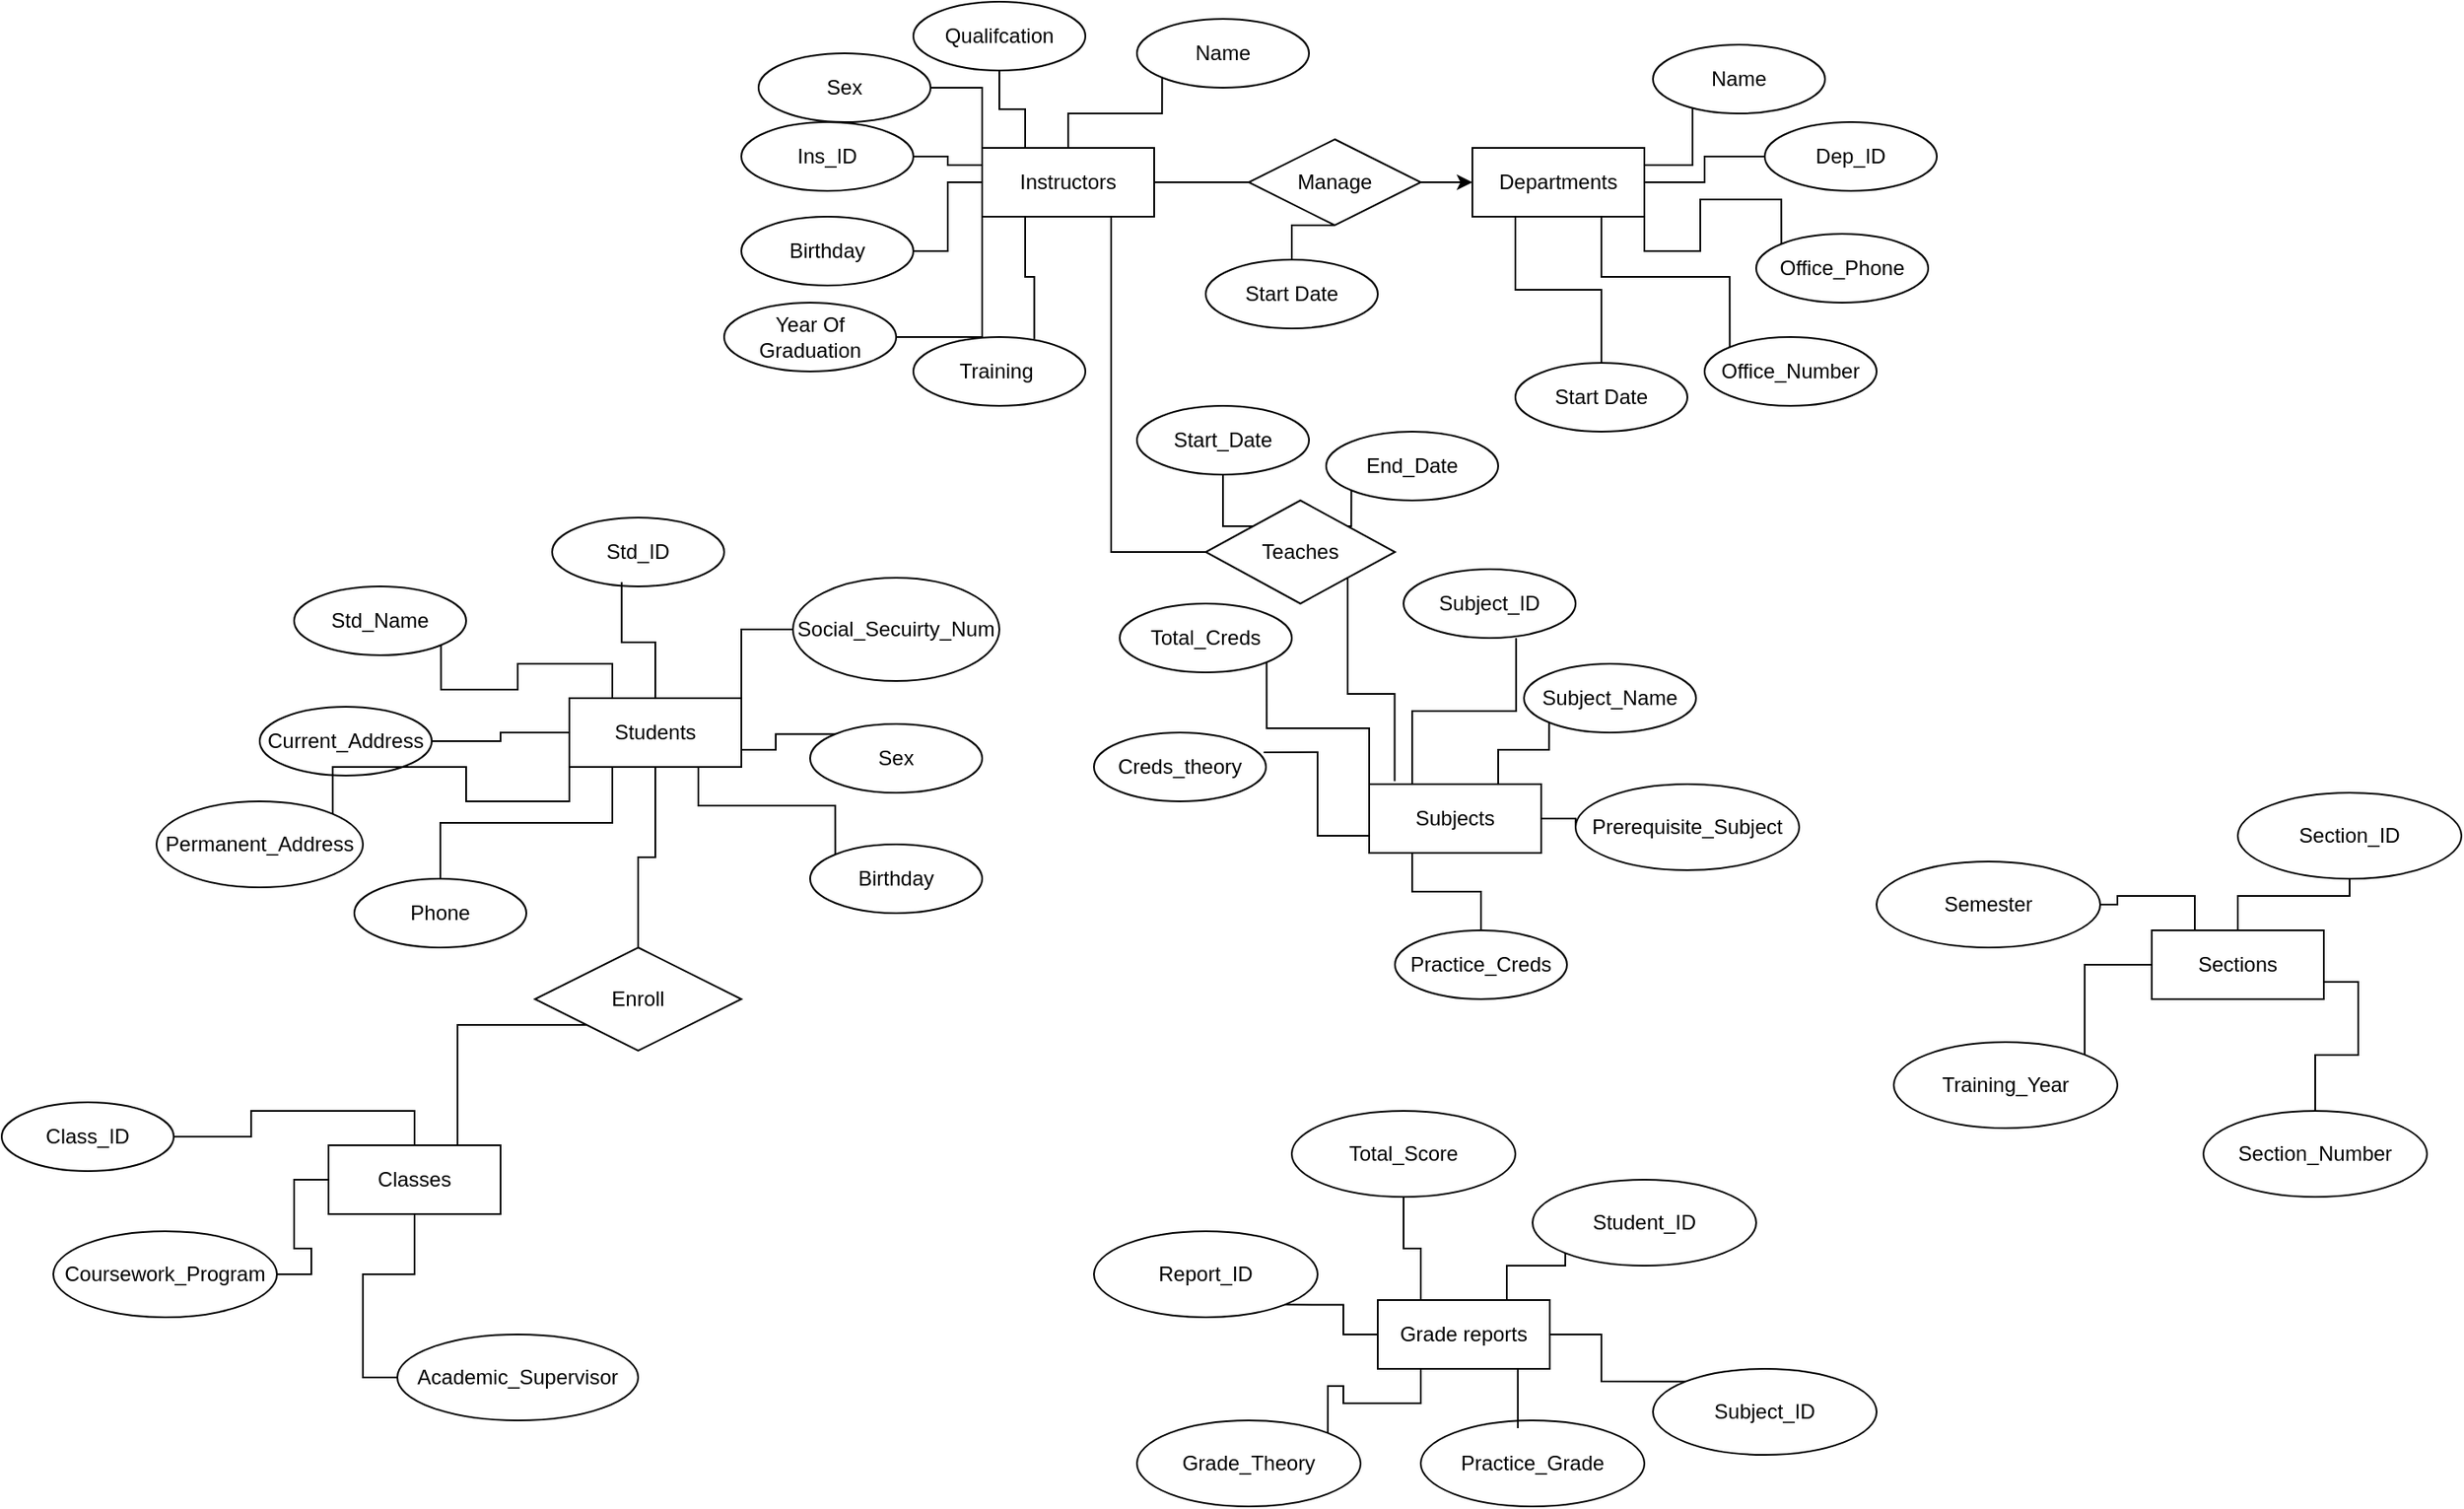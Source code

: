 <mxfile version="26.0.11">
  <diagram id="R2lEEEUBdFMjLlhIrx00" name="Page-1">
    <mxGraphModel dx="2600" dy="1088" grid="1" gridSize="10" guides="1" tooltips="1" connect="1" arrows="1" fold="1" page="1" pageScale="1" pageWidth="850" pageHeight="1100" math="0" shadow="0" extFonts="Permanent Marker^https://fonts.googleapis.com/css?family=Permanent+Marker">
      <root>
        <mxCell id="0" />
        <mxCell id="1" parent="0" />
        <mxCell id="OO_mj3jUhyiRYIfF3Iy0-61" style="edgeStyle=orthogonalEdgeStyle;rounded=0;orthogonalLoop=1;jettySize=auto;html=1;exitX=1;exitY=0.5;exitDx=0;exitDy=0;entryX=0;entryY=0.5;entryDx=0;entryDy=0;endArrow=none;startFill=0;" parent="1" source="b0n5neDOJTrzBqEPWJX2-1" target="b0n5neDOJTrzBqEPWJX2-7" edge="1">
          <mxGeometry relative="1" as="geometry" />
        </mxCell>
        <mxCell id="OO_mj3jUhyiRYIfF3Iy0-62" style="edgeStyle=orthogonalEdgeStyle;rounded=0;orthogonalLoop=1;jettySize=auto;html=1;exitX=1;exitY=1;exitDx=0;exitDy=0;entryX=0;entryY=0;entryDx=0;entryDy=0;endArrow=none;startFill=0;" parent="1" source="b0n5neDOJTrzBqEPWJX2-1" target="b0n5neDOJTrzBqEPWJX2-5" edge="1">
          <mxGeometry relative="1" as="geometry" />
        </mxCell>
        <mxCell id="OO_mj3jUhyiRYIfF3Iy0-63" style="edgeStyle=orthogonalEdgeStyle;rounded=0;orthogonalLoop=1;jettySize=auto;html=1;exitX=0.75;exitY=1;exitDx=0;exitDy=0;entryX=0;entryY=0;entryDx=0;entryDy=0;endArrow=none;startFill=0;" parent="1" source="b0n5neDOJTrzBqEPWJX2-1" target="b0n5neDOJTrzBqEPWJX2-6" edge="1">
          <mxGeometry relative="1" as="geometry" />
        </mxCell>
        <mxCell id="OO_mj3jUhyiRYIfF3Iy0-64" style="edgeStyle=orthogonalEdgeStyle;rounded=0;orthogonalLoop=1;jettySize=auto;html=1;exitX=0.25;exitY=1;exitDx=0;exitDy=0;entryX=0.5;entryY=0;entryDx=0;entryDy=0;endArrow=none;startFill=0;" parent="1" source="b0n5neDOJTrzBqEPWJX2-1" target="b0n5neDOJTrzBqEPWJX2-4" edge="1">
          <mxGeometry relative="1" as="geometry" />
        </mxCell>
        <mxCell id="b0n5neDOJTrzBqEPWJX2-1" value="Departments" style="whiteSpace=wrap;html=1;align=center;" parent="1" vertex="1">
          <mxGeometry x="155" y="250" width="100" height="40" as="geometry" />
        </mxCell>
        <mxCell id="OO_mj3jUhyiRYIfF3Iy0-67" style="edgeStyle=orthogonalEdgeStyle;rounded=0;orthogonalLoop=1;jettySize=auto;html=1;exitX=0;exitY=1;exitDx=0;exitDy=0;entryX=1;entryY=0.5;entryDx=0;entryDy=0;endArrow=none;startFill=0;" parent="1" source="b0n5neDOJTrzBqEPWJX2-2" target="OO_mj3jUhyiRYIfF3Iy0-13" edge="1">
          <mxGeometry relative="1" as="geometry" />
        </mxCell>
        <mxCell id="OO_mj3jUhyiRYIfF3Iy0-68" style="edgeStyle=orthogonalEdgeStyle;rounded=0;orthogonalLoop=1;jettySize=auto;html=1;exitX=0;exitY=0.5;exitDx=0;exitDy=0;endArrow=none;startFill=0;" parent="1" source="b0n5neDOJTrzBqEPWJX2-2" target="b0n5neDOJTrzBqEPWJX2-10" edge="1">
          <mxGeometry relative="1" as="geometry" />
        </mxCell>
        <mxCell id="OO_mj3jUhyiRYIfF3Iy0-69" style="edgeStyle=orthogonalEdgeStyle;rounded=0;orthogonalLoop=1;jettySize=auto;html=1;exitX=0;exitY=0.25;exitDx=0;exitDy=0;entryX=1;entryY=0.5;entryDx=0;entryDy=0;endArrow=none;startFill=0;" parent="1" source="b0n5neDOJTrzBqEPWJX2-2" target="b0n5neDOJTrzBqEPWJX2-11" edge="1">
          <mxGeometry relative="1" as="geometry" />
        </mxCell>
        <mxCell id="OO_mj3jUhyiRYIfF3Iy0-70" style="edgeStyle=orthogonalEdgeStyle;rounded=0;orthogonalLoop=1;jettySize=auto;html=1;exitX=0;exitY=0;exitDx=0;exitDy=0;entryX=1;entryY=0.5;entryDx=0;entryDy=0;endArrow=none;startFill=0;" parent="1" source="b0n5neDOJTrzBqEPWJX2-2" target="b0n5neDOJTrzBqEPWJX2-15" edge="1">
          <mxGeometry relative="1" as="geometry" />
        </mxCell>
        <mxCell id="OO_mj3jUhyiRYIfF3Iy0-71" style="edgeStyle=orthogonalEdgeStyle;rounded=0;orthogonalLoop=1;jettySize=auto;html=1;exitX=0.25;exitY=0;exitDx=0;exitDy=0;entryX=0.5;entryY=1;entryDx=0;entryDy=0;endArrow=none;startFill=0;" parent="1" source="b0n5neDOJTrzBqEPWJX2-2" target="b0n5neDOJTrzBqEPWJX2-16" edge="1">
          <mxGeometry relative="1" as="geometry" />
        </mxCell>
        <mxCell id="OO_mj3jUhyiRYIfF3Iy0-72" style="edgeStyle=orthogonalEdgeStyle;rounded=0;orthogonalLoop=1;jettySize=auto;html=1;exitX=0.5;exitY=0;exitDx=0;exitDy=0;entryX=0;entryY=1;entryDx=0;entryDy=0;endArrow=none;startFill=0;" parent="1" source="b0n5neDOJTrzBqEPWJX2-2" target="b0n5neDOJTrzBqEPWJX2-14" edge="1">
          <mxGeometry relative="1" as="geometry" />
        </mxCell>
        <mxCell id="b0n5neDOJTrzBqEPWJX2-2" value="Instructors" style="whiteSpace=wrap;html=1;align=center;" parent="1" vertex="1">
          <mxGeometry x="-130" y="250" width="100" height="40" as="geometry" />
        </mxCell>
        <mxCell id="b0n5neDOJTrzBqEPWJX2-4" value="Start Date" style="ellipse;whiteSpace=wrap;html=1;align=center;" parent="1" vertex="1">
          <mxGeometry x="180" y="375" width="100" height="40" as="geometry" />
        </mxCell>
        <mxCell id="b0n5neDOJTrzBqEPWJX2-5" value="Office_Phone" style="ellipse;whiteSpace=wrap;html=1;align=center;" parent="1" vertex="1">
          <mxGeometry x="320" y="300" width="100" height="40" as="geometry" />
        </mxCell>
        <mxCell id="b0n5neDOJTrzBqEPWJX2-6" value="Office_Number" style="ellipse;whiteSpace=wrap;html=1;align=center;" parent="1" vertex="1">
          <mxGeometry x="290" y="360" width="100" height="40" as="geometry" />
        </mxCell>
        <mxCell id="b0n5neDOJTrzBqEPWJX2-7" value="Dep_ID" style="ellipse;whiteSpace=wrap;html=1;align=center;" parent="1" vertex="1">
          <mxGeometry x="325" y="235" width="100" height="40" as="geometry" />
        </mxCell>
        <mxCell id="b0n5neDOJTrzBqEPWJX2-8" value="Name" style="ellipse;whiteSpace=wrap;html=1;align=center;" parent="1" vertex="1">
          <mxGeometry x="260" y="190" width="100" height="40" as="geometry" />
        </mxCell>
        <mxCell id="OO_mj3jUhyiRYIfF3Iy0-57" style="edgeStyle=orthogonalEdgeStyle;rounded=0;orthogonalLoop=1;jettySize=auto;html=1;exitX=0;exitY=0.5;exitDx=0;exitDy=0;entryX=1;entryY=0.5;entryDx=0;entryDy=0;endArrow=none;endFill=1;startFill=0;startArrow=none;" parent="1" source="b0n5neDOJTrzBqEPWJX2-9" target="b0n5neDOJTrzBqEPWJX2-2" edge="1">
          <mxGeometry relative="1" as="geometry" />
        </mxCell>
        <mxCell id="OO_mj3jUhyiRYIfF3Iy0-65" style="edgeStyle=orthogonalEdgeStyle;rounded=0;orthogonalLoop=1;jettySize=auto;html=1;exitX=0.5;exitY=1;exitDx=0;exitDy=0;entryX=0.5;entryY=0;entryDx=0;entryDy=0;endArrow=none;startFill=0;" parent="1" source="b0n5neDOJTrzBqEPWJX2-9" target="OO_mj3jUhyiRYIfF3Iy0-34" edge="1">
          <mxGeometry relative="1" as="geometry" />
        </mxCell>
        <mxCell id="F-f_jB7JB1qZvQwXc1-d-1" style="edgeStyle=orthogonalEdgeStyle;rounded=0;orthogonalLoop=1;jettySize=auto;html=1;exitX=1;exitY=0.5;exitDx=0;exitDy=0;entryX=0;entryY=0.5;entryDx=0;entryDy=0;" edge="1" parent="1" source="b0n5neDOJTrzBqEPWJX2-9" target="b0n5neDOJTrzBqEPWJX2-1">
          <mxGeometry relative="1" as="geometry" />
        </mxCell>
        <mxCell id="b0n5neDOJTrzBqEPWJX2-9" value="Manage" style="shape=rhombus;perimeter=rhombusPerimeter;whiteSpace=wrap;html=1;align=center;" parent="1" vertex="1">
          <mxGeometry x="25" y="245" width="100" height="50" as="geometry" />
        </mxCell>
        <mxCell id="b0n5neDOJTrzBqEPWJX2-10" value="Birthday" style="ellipse;whiteSpace=wrap;html=1;align=center;" parent="1" vertex="1">
          <mxGeometry x="-270" y="290" width="100" height="40" as="geometry" />
        </mxCell>
        <mxCell id="b0n5neDOJTrzBqEPWJX2-11" value="Ins_ID" style="ellipse;whiteSpace=wrap;html=1;align=center;" parent="1" vertex="1">
          <mxGeometry x="-270" y="235" width="100" height="40" as="geometry" />
        </mxCell>
        <mxCell id="b0n5neDOJTrzBqEPWJX2-12" value="Creds_theory" style="ellipse;whiteSpace=wrap;html=1;align=center;" parent="1" vertex="1">
          <mxGeometry x="-65" y="590" width="100" height="40" as="geometry" />
        </mxCell>
        <mxCell id="b0n5neDOJTrzBqEPWJX2-13" value="Training&amp;nbsp;" style="ellipse;whiteSpace=wrap;html=1;align=center;" parent="1" vertex="1">
          <mxGeometry x="-170" y="360" width="100" height="40" as="geometry" />
        </mxCell>
        <mxCell id="b0n5neDOJTrzBqEPWJX2-14" value="Name" style="ellipse;whiteSpace=wrap;html=1;align=center;" parent="1" vertex="1">
          <mxGeometry x="-40" y="175" width="100" height="40" as="geometry" />
        </mxCell>
        <mxCell id="b0n5neDOJTrzBqEPWJX2-15" value="Sex" style="ellipse;whiteSpace=wrap;html=1;align=center;" parent="1" vertex="1">
          <mxGeometry x="-260" y="195" width="100" height="40" as="geometry" />
        </mxCell>
        <mxCell id="b0n5neDOJTrzBqEPWJX2-16" value="Qualifcation" style="ellipse;whiteSpace=wrap;html=1;align=center;" parent="1" vertex="1">
          <mxGeometry x="-170" y="165" width="100" height="40" as="geometry" />
        </mxCell>
        <mxCell id="b0n5neDOJTrzBqEPWJX2-17" value="Current_Address" style="ellipse;whiteSpace=wrap;html=1;align=center;" parent="1" vertex="1">
          <mxGeometry x="-550" y="575" width="100" height="40" as="geometry" />
        </mxCell>
        <mxCell id="OO_mj3jUhyiRYIfF3Iy0-22" style="edgeStyle=orthogonalEdgeStyle;rounded=0;orthogonalLoop=1;jettySize=auto;html=1;exitX=0.25;exitY=0;exitDx=0;exitDy=0;entryX=1;entryY=1;entryDx=0;entryDy=0;endArrow=none;startFill=0;" parent="1" source="OO_mj3jUhyiRYIfF3Iy0-8" target="OO_mj3jUhyiRYIfF3Iy0-19" edge="1">
          <mxGeometry relative="1" as="geometry" />
        </mxCell>
        <mxCell id="OO_mj3jUhyiRYIfF3Iy0-23" style="edgeStyle=orthogonalEdgeStyle;rounded=0;orthogonalLoop=1;jettySize=auto;html=1;exitX=0;exitY=0.5;exitDx=0;exitDy=0;entryX=1;entryY=0.5;entryDx=0;entryDy=0;endArrow=none;startFill=0;" parent="1" source="OO_mj3jUhyiRYIfF3Iy0-8" target="b0n5neDOJTrzBqEPWJX2-17" edge="1">
          <mxGeometry relative="1" as="geometry" />
        </mxCell>
        <mxCell id="OO_mj3jUhyiRYIfF3Iy0-24" style="edgeStyle=orthogonalEdgeStyle;rounded=0;orthogonalLoop=1;jettySize=auto;html=1;exitX=0;exitY=1;exitDx=0;exitDy=0;entryX=1;entryY=0;entryDx=0;entryDy=0;endArrow=none;startFill=0;" parent="1" source="OO_mj3jUhyiRYIfF3Iy0-8" target="OO_mj3jUhyiRYIfF3Iy0-18" edge="1">
          <mxGeometry relative="1" as="geometry" />
        </mxCell>
        <mxCell id="OO_mj3jUhyiRYIfF3Iy0-25" style="edgeStyle=orthogonalEdgeStyle;rounded=0;orthogonalLoop=1;jettySize=auto;html=1;exitX=0.25;exitY=1;exitDx=0;exitDy=0;entryX=0.5;entryY=0;entryDx=0;entryDy=0;endArrow=none;startFill=0;" parent="1" source="OO_mj3jUhyiRYIfF3Iy0-8" target="OO_mj3jUhyiRYIfF3Iy0-15" edge="1">
          <mxGeometry relative="1" as="geometry" />
        </mxCell>
        <mxCell id="OO_mj3jUhyiRYIfF3Iy0-26" style="edgeStyle=orthogonalEdgeStyle;rounded=0;orthogonalLoop=1;jettySize=auto;html=1;exitX=0.75;exitY=1;exitDx=0;exitDy=0;entryX=0;entryY=0;entryDx=0;entryDy=0;endArrow=none;startFill=0;" parent="1" source="OO_mj3jUhyiRYIfF3Iy0-8" target="OO_mj3jUhyiRYIfF3Iy0-20" edge="1">
          <mxGeometry relative="1" as="geometry" />
        </mxCell>
        <mxCell id="OO_mj3jUhyiRYIfF3Iy0-27" style="edgeStyle=orthogonalEdgeStyle;rounded=0;orthogonalLoop=1;jettySize=auto;html=1;exitX=1;exitY=0.75;exitDx=0;exitDy=0;entryX=0;entryY=0;entryDx=0;entryDy=0;endArrow=none;startFill=0;" parent="1" source="OO_mj3jUhyiRYIfF3Iy0-8" target="OO_mj3jUhyiRYIfF3Iy0-17" edge="1">
          <mxGeometry relative="1" as="geometry" />
        </mxCell>
        <mxCell id="OO_mj3jUhyiRYIfF3Iy0-28" style="edgeStyle=orthogonalEdgeStyle;rounded=0;orthogonalLoop=1;jettySize=auto;html=1;exitX=1;exitY=0;exitDx=0;exitDy=0;entryX=0;entryY=0.5;entryDx=0;entryDy=0;endArrow=none;startFill=0;" parent="1" source="OO_mj3jUhyiRYIfF3Iy0-8" target="OO_mj3jUhyiRYIfF3Iy0-14" edge="1">
          <mxGeometry relative="1" as="geometry" />
        </mxCell>
        <mxCell id="OO_mj3jUhyiRYIfF3Iy0-88" style="edgeStyle=orthogonalEdgeStyle;rounded=0;orthogonalLoop=1;jettySize=auto;html=1;exitX=0.5;exitY=1;exitDx=0;exitDy=0;entryX=0.5;entryY=0;entryDx=0;entryDy=0;endArrow=none;startFill=0;" parent="1" source="OO_mj3jUhyiRYIfF3Iy0-8" target="OO_mj3jUhyiRYIfF3Iy0-85" edge="1">
          <mxGeometry relative="1" as="geometry" />
        </mxCell>
        <mxCell id="OO_mj3jUhyiRYIfF3Iy0-8" value="Students" style="whiteSpace=wrap;html=1;align=center;" parent="1" vertex="1">
          <mxGeometry x="-370" y="570" width="100" height="40" as="geometry" />
        </mxCell>
        <mxCell id="OO_mj3jUhyiRYIfF3Iy0-73" style="edgeStyle=orthogonalEdgeStyle;rounded=0;orthogonalLoop=1;jettySize=auto;html=1;exitX=1;exitY=0.5;exitDx=0;exitDy=0;entryX=0;entryY=0.5;entryDx=0;entryDy=0;endArrow=none;startFill=0;" parent="1" source="OO_mj3jUhyiRYIfF3Iy0-9" target="OO_mj3jUhyiRYIfF3Iy0-32" edge="1">
          <mxGeometry relative="1" as="geometry" />
        </mxCell>
        <mxCell id="OO_mj3jUhyiRYIfF3Iy0-74" style="edgeStyle=orthogonalEdgeStyle;rounded=0;orthogonalLoop=1;jettySize=auto;html=1;exitX=0.75;exitY=0;exitDx=0;exitDy=0;entryX=0;entryY=1;entryDx=0;entryDy=0;endArrow=none;startFill=0;" parent="1" source="OO_mj3jUhyiRYIfF3Iy0-9" target="OO_mj3jUhyiRYIfF3Iy0-35" edge="1">
          <mxGeometry relative="1" as="geometry" />
        </mxCell>
        <mxCell id="OO_mj3jUhyiRYIfF3Iy0-76" style="edgeStyle=orthogonalEdgeStyle;rounded=0;orthogonalLoop=1;jettySize=auto;html=1;exitX=0;exitY=0;exitDx=0;exitDy=0;entryX=1;entryY=1;entryDx=0;entryDy=0;endArrow=none;startFill=0;" parent="1" source="OO_mj3jUhyiRYIfF3Iy0-9" target="OO_mj3jUhyiRYIfF3Iy0-30" edge="1">
          <mxGeometry relative="1" as="geometry" />
        </mxCell>
        <mxCell id="OO_mj3jUhyiRYIfF3Iy0-78" style="edgeStyle=orthogonalEdgeStyle;rounded=0;orthogonalLoop=1;jettySize=auto;html=1;exitX=0.25;exitY=1;exitDx=0;exitDy=0;entryX=0.5;entryY=0;entryDx=0;entryDy=0;endArrow=none;startFill=0;" parent="1" source="OO_mj3jUhyiRYIfF3Iy0-9" target="OO_mj3jUhyiRYIfF3Iy0-31" edge="1">
          <mxGeometry relative="1" as="geometry" />
        </mxCell>
        <mxCell id="OO_mj3jUhyiRYIfF3Iy0-9" value="Subjects" style="whiteSpace=wrap;html=1;align=center;" parent="1" vertex="1">
          <mxGeometry x="95" y="620" width="100" height="40" as="geometry" />
        </mxCell>
        <mxCell id="OO_mj3jUhyiRYIfF3Iy0-43" style="edgeStyle=orthogonalEdgeStyle;rounded=0;orthogonalLoop=1;jettySize=auto;html=1;exitX=0;exitY=0.5;exitDx=0;exitDy=0;entryX=1;entryY=0.5;entryDx=0;entryDy=0;endArrow=none;startFill=0;" parent="1" source="OO_mj3jUhyiRYIfF3Iy0-10" target="OO_mj3jUhyiRYIfF3Iy0-37" edge="1">
          <mxGeometry relative="1" as="geometry" />
        </mxCell>
        <mxCell id="OO_mj3jUhyiRYIfF3Iy0-44" style="edgeStyle=orthogonalEdgeStyle;rounded=0;orthogonalLoop=1;jettySize=auto;html=1;exitX=0.5;exitY=0;exitDx=0;exitDy=0;endArrow=none;startFill=0;" parent="1" source="OO_mj3jUhyiRYIfF3Iy0-10" target="OO_mj3jUhyiRYIfF3Iy0-36" edge="1">
          <mxGeometry relative="1" as="geometry" />
        </mxCell>
        <mxCell id="OO_mj3jUhyiRYIfF3Iy0-45" style="edgeStyle=orthogonalEdgeStyle;rounded=0;orthogonalLoop=1;jettySize=auto;html=1;exitX=0.5;exitY=1;exitDx=0;exitDy=0;entryX=0;entryY=0.5;entryDx=0;entryDy=0;endArrow=none;startFill=0;" parent="1" source="OO_mj3jUhyiRYIfF3Iy0-10" target="OO_mj3jUhyiRYIfF3Iy0-38" edge="1">
          <mxGeometry relative="1" as="geometry" />
        </mxCell>
        <mxCell id="OO_mj3jUhyiRYIfF3Iy0-10" value="Classes" style="whiteSpace=wrap;html=1;align=center;" parent="1" vertex="1">
          <mxGeometry x="-510" y="830" width="100" height="40" as="geometry" />
        </mxCell>
        <mxCell id="OO_mj3jUhyiRYIfF3Iy0-79" style="edgeStyle=orthogonalEdgeStyle;rounded=0;orthogonalLoop=1;jettySize=auto;html=1;exitX=0.25;exitY=0;exitDx=0;exitDy=0;entryX=0.5;entryY=1;entryDx=0;entryDy=0;endArrow=none;endFill=1;startFill=0;" parent="1" source="OO_mj3jUhyiRYIfF3Iy0-11" target="OO_mj3jUhyiRYIfF3Iy0-51" edge="1">
          <mxGeometry relative="1" as="geometry" />
        </mxCell>
        <mxCell id="OO_mj3jUhyiRYIfF3Iy0-80" style="edgeStyle=orthogonalEdgeStyle;rounded=0;orthogonalLoop=1;jettySize=auto;html=1;exitX=0.75;exitY=0;exitDx=0;exitDy=0;entryX=0;entryY=1;entryDx=0;entryDy=0;endArrow=none;endFill=1;startFill=0;" parent="1" source="OO_mj3jUhyiRYIfF3Iy0-11" target="OO_mj3jUhyiRYIfF3Iy0-52" edge="1">
          <mxGeometry relative="1" as="geometry" />
        </mxCell>
        <mxCell id="OO_mj3jUhyiRYIfF3Iy0-81" style="edgeStyle=orthogonalEdgeStyle;rounded=0;orthogonalLoop=1;jettySize=auto;html=1;exitX=1;exitY=0.5;exitDx=0;exitDy=0;entryX=0;entryY=0;entryDx=0;entryDy=0;endArrow=none;endFill=1;startFill=0;" parent="1" source="OO_mj3jUhyiRYIfF3Iy0-11" target="OO_mj3jUhyiRYIfF3Iy0-55" edge="1">
          <mxGeometry relative="1" as="geometry" />
        </mxCell>
        <mxCell id="OO_mj3jUhyiRYIfF3Iy0-84" style="edgeStyle=orthogonalEdgeStyle;rounded=0;orthogonalLoop=1;jettySize=auto;html=1;exitX=0;exitY=0.5;exitDx=0;exitDy=0;entryX=1;entryY=1;entryDx=0;entryDy=0;endArrow=none;endFill=1;startFill=0;" parent="1" source="OO_mj3jUhyiRYIfF3Iy0-11" target="OO_mj3jUhyiRYIfF3Iy0-54" edge="1">
          <mxGeometry relative="1" as="geometry" />
        </mxCell>
        <mxCell id="OO_mj3jUhyiRYIfF3Iy0-11" value="Grade reports" style="whiteSpace=wrap;html=1;align=center;" parent="1" vertex="1">
          <mxGeometry x="100" y="920" width="100" height="40" as="geometry" />
        </mxCell>
        <mxCell id="OO_mj3jUhyiRYIfF3Iy0-46" style="edgeStyle=orthogonalEdgeStyle;rounded=0;orthogonalLoop=1;jettySize=auto;html=1;exitX=0.25;exitY=0;exitDx=0;exitDy=0;endArrow=none;startFill=0;" parent="1" source="OO_mj3jUhyiRYIfF3Iy0-12" target="OO_mj3jUhyiRYIfF3Iy0-42" edge="1">
          <mxGeometry relative="1" as="geometry" />
        </mxCell>
        <mxCell id="OO_mj3jUhyiRYIfF3Iy0-47" style="edgeStyle=orthogonalEdgeStyle;rounded=0;orthogonalLoop=1;jettySize=auto;html=1;exitX=0.5;exitY=0;exitDx=0;exitDy=0;endArrow=none;startFill=0;" parent="1" source="OO_mj3jUhyiRYIfF3Iy0-12" target="OO_mj3jUhyiRYIfF3Iy0-41" edge="1">
          <mxGeometry relative="1" as="geometry" />
        </mxCell>
        <mxCell id="OO_mj3jUhyiRYIfF3Iy0-48" style="edgeStyle=orthogonalEdgeStyle;rounded=0;orthogonalLoop=1;jettySize=auto;html=1;exitX=1;exitY=0.75;exitDx=0;exitDy=0;endArrow=none;startFill=0;" parent="1" source="OO_mj3jUhyiRYIfF3Iy0-12" target="OO_mj3jUhyiRYIfF3Iy0-40" edge="1">
          <mxGeometry relative="1" as="geometry" />
        </mxCell>
        <mxCell id="OO_mj3jUhyiRYIfF3Iy0-49" style="edgeStyle=orthogonalEdgeStyle;rounded=0;orthogonalLoop=1;jettySize=auto;html=1;exitX=0;exitY=0.5;exitDx=0;exitDy=0;entryX=1;entryY=0;entryDx=0;entryDy=0;endArrow=none;startFill=0;" parent="1" source="OO_mj3jUhyiRYIfF3Iy0-12" target="OO_mj3jUhyiRYIfF3Iy0-39" edge="1">
          <mxGeometry relative="1" as="geometry" />
        </mxCell>
        <mxCell id="OO_mj3jUhyiRYIfF3Iy0-12" value="Sections" style="whiteSpace=wrap;html=1;align=center;" parent="1" vertex="1">
          <mxGeometry x="550" y="705" width="100" height="40" as="geometry" />
        </mxCell>
        <mxCell id="OO_mj3jUhyiRYIfF3Iy0-13" value="Year Of Graduation" style="ellipse;whiteSpace=wrap;html=1;align=center;" parent="1" vertex="1">
          <mxGeometry x="-280" y="340" width="100" height="40" as="geometry" />
        </mxCell>
        <mxCell id="OO_mj3jUhyiRYIfF3Iy0-14" value="Social_Secuirty_Num" style="ellipse;whiteSpace=wrap;html=1;align=center;" parent="1" vertex="1">
          <mxGeometry x="-240" y="500" width="120" height="60" as="geometry" />
        </mxCell>
        <mxCell id="OO_mj3jUhyiRYIfF3Iy0-15" value="Phone" style="ellipse;whiteSpace=wrap;html=1;align=center;" parent="1" vertex="1">
          <mxGeometry x="-495" y="675" width="100" height="40" as="geometry" />
        </mxCell>
        <mxCell id="OO_mj3jUhyiRYIfF3Iy0-16" value="Std_ID" style="ellipse;whiteSpace=wrap;html=1;align=center;" parent="1" vertex="1">
          <mxGeometry x="-380" y="465" width="100" height="40" as="geometry" />
        </mxCell>
        <mxCell id="OO_mj3jUhyiRYIfF3Iy0-17" value="Sex" style="ellipse;whiteSpace=wrap;html=1;align=center;" parent="1" vertex="1">
          <mxGeometry x="-230" y="585" width="100" height="40" as="geometry" />
        </mxCell>
        <mxCell id="OO_mj3jUhyiRYIfF3Iy0-18" value="Permanent_Address" style="ellipse;whiteSpace=wrap;html=1;align=center;" parent="1" vertex="1">
          <mxGeometry x="-610" y="630" width="120" height="50" as="geometry" />
        </mxCell>
        <mxCell id="OO_mj3jUhyiRYIfF3Iy0-19" value="Std_Name" style="ellipse;whiteSpace=wrap;html=1;align=center;" parent="1" vertex="1">
          <mxGeometry x="-530" y="505" width="100" height="40" as="geometry" />
        </mxCell>
        <mxCell id="OO_mj3jUhyiRYIfF3Iy0-20" value="Birthday" style="ellipse;whiteSpace=wrap;html=1;align=center;" parent="1" vertex="1">
          <mxGeometry x="-230" y="655" width="100" height="40" as="geometry" />
        </mxCell>
        <mxCell id="OO_mj3jUhyiRYIfF3Iy0-21" style="edgeStyle=orthogonalEdgeStyle;rounded=0;orthogonalLoop=1;jettySize=auto;html=1;exitX=0.5;exitY=0;exitDx=0;exitDy=0;entryX=0.404;entryY=0.938;entryDx=0;entryDy=0;entryPerimeter=0;endArrow=none;startFill=0;" parent="1" source="OO_mj3jUhyiRYIfF3Iy0-8" target="OO_mj3jUhyiRYIfF3Iy0-16" edge="1">
          <mxGeometry relative="1" as="geometry" />
        </mxCell>
        <mxCell id="OO_mj3jUhyiRYIfF3Iy0-30" value="Total_Creds" style="ellipse;whiteSpace=wrap;html=1;align=center;" parent="1" vertex="1">
          <mxGeometry x="-50" y="515" width="100" height="40" as="geometry" />
        </mxCell>
        <mxCell id="OO_mj3jUhyiRYIfF3Iy0-31" value="Practice_Creds" style="ellipse;whiteSpace=wrap;html=1;align=center;" parent="1" vertex="1">
          <mxGeometry x="110" y="705" width="100" height="40" as="geometry" />
        </mxCell>
        <mxCell id="OO_mj3jUhyiRYIfF3Iy0-32" value="Prerequisite_Subject" style="ellipse;whiteSpace=wrap;html=1;align=center;" parent="1" vertex="1">
          <mxGeometry x="215" y="620" width="130" height="50" as="geometry" />
        </mxCell>
        <mxCell id="F-f_jB7JB1qZvQwXc1-d-4" style="edgeStyle=orthogonalEdgeStyle;rounded=0;orthogonalLoop=1;jettySize=auto;html=1;exitX=0.148;exitY=-0.045;exitDx=0;exitDy=0;entryX=1;entryY=1;entryDx=0;entryDy=0;endArrow=none;startFill=0;exitPerimeter=0;" edge="1" parent="1" source="OO_mj3jUhyiRYIfF3Iy0-9" target="F-f_jB7JB1qZvQwXc1-d-2">
          <mxGeometry relative="1" as="geometry" />
        </mxCell>
        <mxCell id="OO_mj3jUhyiRYIfF3Iy0-33" value="Subject_ID" style="ellipse;whiteSpace=wrap;html=1;align=center;" parent="1" vertex="1">
          <mxGeometry x="115" y="495" width="100" height="40" as="geometry" />
        </mxCell>
        <mxCell id="OO_mj3jUhyiRYIfF3Iy0-34" value="Start Date" style="ellipse;whiteSpace=wrap;html=1;align=center;" parent="1" vertex="1">
          <mxGeometry y="315" width="100" height="40" as="geometry" />
        </mxCell>
        <mxCell id="OO_mj3jUhyiRYIfF3Iy0-35" value="Subject_Name" style="ellipse;whiteSpace=wrap;html=1;align=center;" parent="1" vertex="1">
          <mxGeometry x="185" y="550" width="100" height="40" as="geometry" />
        </mxCell>
        <mxCell id="OO_mj3jUhyiRYIfF3Iy0-36" value="Class_ID" style="ellipse;whiteSpace=wrap;html=1;align=center;" parent="1" vertex="1">
          <mxGeometry x="-700" y="805" width="100" height="40" as="geometry" />
        </mxCell>
        <mxCell id="OO_mj3jUhyiRYIfF3Iy0-37" value="Coursework_Program" style="ellipse;whiteSpace=wrap;html=1;align=center;" parent="1" vertex="1">
          <mxGeometry x="-670" y="880" width="130" height="50" as="geometry" />
        </mxCell>
        <mxCell id="OO_mj3jUhyiRYIfF3Iy0-38" value="Academic_Supervisor" style="ellipse;whiteSpace=wrap;html=1;align=center;" parent="1" vertex="1">
          <mxGeometry x="-470" y="940" width="140" height="50" as="geometry" />
        </mxCell>
        <mxCell id="OO_mj3jUhyiRYIfF3Iy0-39" value="Training_Year" style="ellipse;whiteSpace=wrap;html=1;align=center;" parent="1" vertex="1">
          <mxGeometry x="400" y="770" width="130" height="50" as="geometry" />
        </mxCell>
        <mxCell id="OO_mj3jUhyiRYIfF3Iy0-40" value="Section_Number" style="ellipse;whiteSpace=wrap;html=1;align=center;" parent="1" vertex="1">
          <mxGeometry x="580" y="810" width="130" height="50" as="geometry" />
        </mxCell>
        <mxCell id="OO_mj3jUhyiRYIfF3Iy0-41" value="Section_ID" style="ellipse;whiteSpace=wrap;html=1;align=center;" parent="1" vertex="1">
          <mxGeometry x="600" y="625" width="130" height="50" as="geometry" />
        </mxCell>
        <mxCell id="OO_mj3jUhyiRYIfF3Iy0-42" value="Semester" style="ellipse;whiteSpace=wrap;html=1;align=center;" parent="1" vertex="1">
          <mxGeometry x="390" y="665" width="130" height="50" as="geometry" />
        </mxCell>
        <mxCell id="OO_mj3jUhyiRYIfF3Iy0-50" value="Grade_Theory" style="ellipse;whiteSpace=wrap;html=1;align=center;" parent="1" vertex="1">
          <mxGeometry x="-40" y="990" width="130" height="50" as="geometry" />
        </mxCell>
        <mxCell id="OO_mj3jUhyiRYIfF3Iy0-51" value="Total_Score" style="ellipse;whiteSpace=wrap;html=1;align=center;" parent="1" vertex="1">
          <mxGeometry x="50" y="810" width="130" height="50" as="geometry" />
        </mxCell>
        <mxCell id="OO_mj3jUhyiRYIfF3Iy0-52" value="Student_ID" style="ellipse;whiteSpace=wrap;html=1;align=center;" parent="1" vertex="1">
          <mxGeometry x="190" y="850" width="130" height="50" as="geometry" />
        </mxCell>
        <mxCell id="OO_mj3jUhyiRYIfF3Iy0-53" value="Practice_Grade" style="ellipse;whiteSpace=wrap;html=1;align=center;" parent="1" vertex="1">
          <mxGeometry x="125" y="990" width="130" height="50" as="geometry" />
        </mxCell>
        <mxCell id="OO_mj3jUhyiRYIfF3Iy0-54" value="Report_ID" style="ellipse;whiteSpace=wrap;html=1;align=center;" parent="1" vertex="1">
          <mxGeometry x="-65" y="880" width="130" height="50" as="geometry" />
        </mxCell>
        <mxCell id="OO_mj3jUhyiRYIfF3Iy0-55" value="Subject_ID" style="ellipse;whiteSpace=wrap;html=1;align=center;" parent="1" vertex="1">
          <mxGeometry x="260" y="960" width="130" height="50" as="geometry" />
        </mxCell>
        <mxCell id="OO_mj3jUhyiRYIfF3Iy0-59" style="edgeStyle=orthogonalEdgeStyle;rounded=0;orthogonalLoop=1;jettySize=auto;html=1;exitX=1;exitY=0.25;exitDx=0;exitDy=0;entryX=0.23;entryY=0.92;entryDx=0;entryDy=0;entryPerimeter=0;endArrow=none;startFill=0;" parent="1" source="b0n5neDOJTrzBqEPWJX2-1" target="b0n5neDOJTrzBqEPWJX2-8" edge="1">
          <mxGeometry relative="1" as="geometry" />
        </mxCell>
        <mxCell id="OO_mj3jUhyiRYIfF3Iy0-66" style="edgeStyle=orthogonalEdgeStyle;rounded=0;orthogonalLoop=1;jettySize=auto;html=1;exitX=0.25;exitY=1;exitDx=0;exitDy=0;entryX=0.703;entryY=0.032;entryDx=0;entryDy=0;entryPerimeter=0;endArrow=none;startFill=0;" parent="1" source="b0n5neDOJTrzBqEPWJX2-2" target="b0n5neDOJTrzBqEPWJX2-13" edge="1">
          <mxGeometry relative="1" as="geometry" />
        </mxCell>
        <mxCell id="OO_mj3jUhyiRYIfF3Iy0-75" style="edgeStyle=orthogonalEdgeStyle;rounded=0;orthogonalLoop=1;jettySize=auto;html=1;exitX=0.25;exitY=0;exitDx=0;exitDy=0;entryX=0.654;entryY=1;entryDx=0;entryDy=0;entryPerimeter=0;endArrow=none;startFill=0;" parent="1" source="OO_mj3jUhyiRYIfF3Iy0-9" target="OO_mj3jUhyiRYIfF3Iy0-33" edge="1">
          <mxGeometry relative="1" as="geometry" />
        </mxCell>
        <mxCell id="OO_mj3jUhyiRYIfF3Iy0-77" style="edgeStyle=orthogonalEdgeStyle;rounded=0;orthogonalLoop=1;jettySize=auto;html=1;exitX=0;exitY=0.75;exitDx=0;exitDy=0;entryX=0.987;entryY=0.286;entryDx=0;entryDy=0;entryPerimeter=0;endArrow=none;startFill=0;" parent="1" source="OO_mj3jUhyiRYIfF3Iy0-9" target="b0n5neDOJTrzBqEPWJX2-12" edge="1">
          <mxGeometry relative="1" as="geometry" />
        </mxCell>
        <mxCell id="OO_mj3jUhyiRYIfF3Iy0-82" style="edgeStyle=orthogonalEdgeStyle;rounded=0;orthogonalLoop=1;jettySize=auto;html=1;exitX=0.75;exitY=1;exitDx=0;exitDy=0;entryX=0.434;entryY=0.089;entryDx=0;entryDy=0;entryPerimeter=0;endArrow=none;endFill=1;startFill=0;" parent="1" source="OO_mj3jUhyiRYIfF3Iy0-11" target="OO_mj3jUhyiRYIfF3Iy0-53" edge="1">
          <mxGeometry relative="1" as="geometry" />
        </mxCell>
        <mxCell id="OO_mj3jUhyiRYIfF3Iy0-83" style="edgeStyle=orthogonalEdgeStyle;rounded=0;orthogonalLoop=1;jettySize=auto;html=1;exitX=0.25;exitY=1;exitDx=0;exitDy=0;entryX=1;entryY=0;entryDx=0;entryDy=0;endArrow=none;endFill=1;startFill=0;" parent="1" source="OO_mj3jUhyiRYIfF3Iy0-11" target="OO_mj3jUhyiRYIfF3Iy0-50" edge="1">
          <mxGeometry relative="1" as="geometry" />
        </mxCell>
        <mxCell id="OO_mj3jUhyiRYIfF3Iy0-89" style="edgeStyle=orthogonalEdgeStyle;rounded=0;orthogonalLoop=1;jettySize=auto;html=1;exitX=0;exitY=1;exitDx=0;exitDy=0;entryX=0.75;entryY=0;entryDx=0;entryDy=0;endArrow=none;endFill=0;startFill=0;" parent="1" source="OO_mj3jUhyiRYIfF3Iy0-85" target="OO_mj3jUhyiRYIfF3Iy0-10" edge="1">
          <mxGeometry relative="1" as="geometry" />
        </mxCell>
        <mxCell id="OO_mj3jUhyiRYIfF3Iy0-85" value="Enroll" style="shape=rhombus;perimeter=rhombusPerimeter;whiteSpace=wrap;html=1;align=center;" parent="1" vertex="1">
          <mxGeometry x="-390" y="715" width="120" height="60" as="geometry" />
        </mxCell>
        <mxCell id="F-f_jB7JB1qZvQwXc1-d-10" style="edgeStyle=orthogonalEdgeStyle;rounded=0;orthogonalLoop=1;jettySize=auto;html=1;exitX=0;exitY=0;exitDx=0;exitDy=0;entryX=0.5;entryY=1;entryDx=0;entryDy=0;endArrow=none;startFill=0;" edge="1" parent="1" source="F-f_jB7JB1qZvQwXc1-d-2" target="F-f_jB7JB1qZvQwXc1-d-9">
          <mxGeometry relative="1" as="geometry" />
        </mxCell>
        <mxCell id="F-f_jB7JB1qZvQwXc1-d-11" style="edgeStyle=orthogonalEdgeStyle;rounded=0;orthogonalLoop=1;jettySize=auto;html=1;exitX=1;exitY=0;exitDx=0;exitDy=0;entryX=0;entryY=1;entryDx=0;entryDy=0;endArrow=none;startFill=0;" edge="1" parent="1" source="F-f_jB7JB1qZvQwXc1-d-2" target="F-f_jB7JB1qZvQwXc1-d-8">
          <mxGeometry relative="1" as="geometry" />
        </mxCell>
        <mxCell id="F-f_jB7JB1qZvQwXc1-d-2" value="Teaches" style="shape=rhombus;perimeter=rhombusPerimeter;whiteSpace=wrap;html=1;align=center;" vertex="1" parent="1">
          <mxGeometry y="455" width="110" height="60" as="geometry" />
        </mxCell>
        <mxCell id="F-f_jB7JB1qZvQwXc1-d-3" style="edgeStyle=orthogonalEdgeStyle;rounded=0;orthogonalLoop=1;jettySize=auto;html=1;exitX=0.75;exitY=1;exitDx=0;exitDy=0;entryX=0;entryY=0.5;entryDx=0;entryDy=0;endArrow=none;startFill=0;" edge="1" parent="1" source="b0n5neDOJTrzBqEPWJX2-2" target="F-f_jB7JB1qZvQwXc1-d-2">
          <mxGeometry relative="1" as="geometry" />
        </mxCell>
        <mxCell id="F-f_jB7JB1qZvQwXc1-d-8" value="End_Date" style="ellipse;whiteSpace=wrap;html=1;align=center;" vertex="1" parent="1">
          <mxGeometry x="70" y="415" width="100" height="40" as="geometry" />
        </mxCell>
        <mxCell id="F-f_jB7JB1qZvQwXc1-d-9" value="Start_Date" style="ellipse;whiteSpace=wrap;html=1;align=center;" vertex="1" parent="1">
          <mxGeometry x="-40" y="400" width="100" height="40" as="geometry" />
        </mxCell>
      </root>
    </mxGraphModel>
  </diagram>
</mxfile>
